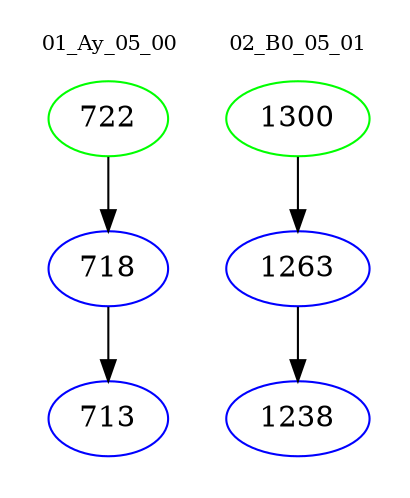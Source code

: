 digraph{
subgraph cluster_0 {
color = white
label = "01_Ay_05_00";
fontsize=10;
T0_722 [label="722", color="green"]
T0_722 -> T0_718 [color="black"]
T0_718 [label="718", color="blue"]
T0_718 -> T0_713 [color="black"]
T0_713 [label="713", color="blue"]
}
subgraph cluster_1 {
color = white
label = "02_B0_05_01";
fontsize=10;
T1_1300 [label="1300", color="green"]
T1_1300 -> T1_1263 [color="black"]
T1_1263 [label="1263", color="blue"]
T1_1263 -> T1_1238 [color="black"]
T1_1238 [label="1238", color="blue"]
}
}
